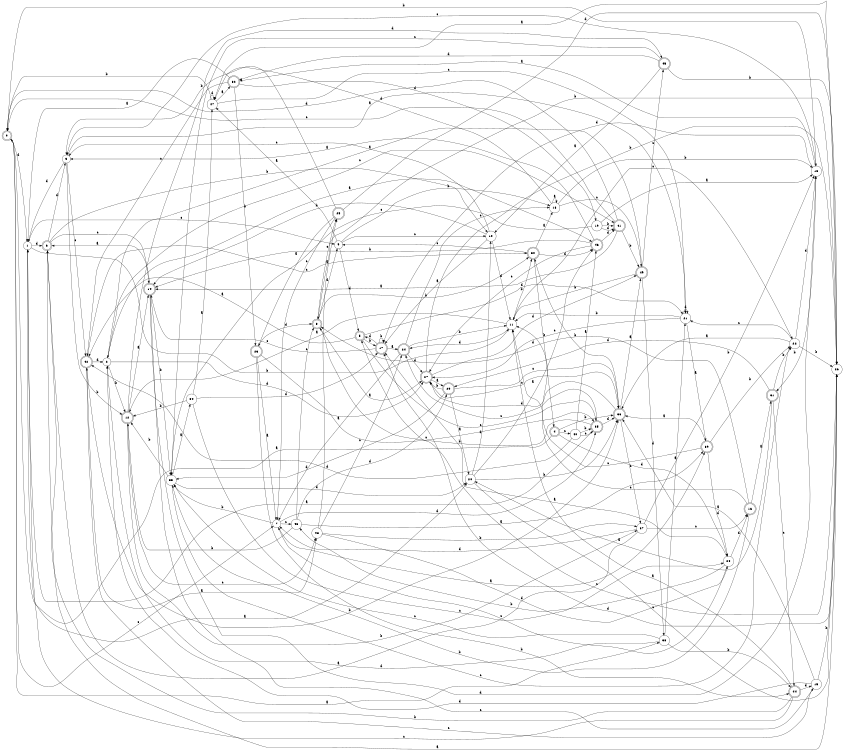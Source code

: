 digraph n40_10 {
__start0 [label="" shape="none"];

rankdir=LR;
size="8,5";

s0 [style="rounded,filled", color="black", fillcolor="white" shape="doublecircle", label="0"];
s1 [style="filled", color="black", fillcolor="white" shape="circle", label="1"];
s2 [style="filled", color="black", fillcolor="white" shape="circle", label="2"];
s3 [style="filled", color="black", fillcolor="white" shape="circle", label="3"];
s4 [style="rounded,filled", color="black", fillcolor="white" shape="doublecircle", label="4"];
s5 [style="rounded,filled", color="black", fillcolor="white" shape="doublecircle", label="5"];
s6 [style="rounded,filled", color="black", fillcolor="white" shape="doublecircle", label="6"];
s7 [style="filled", color="black", fillcolor="white" shape="circle", label="7"];
s8 [style="rounded,filled", color="black", fillcolor="white" shape="doublecircle", label="8"];
s9 [style="filled", color="black", fillcolor="white" shape="circle", label="9"];
s10 [style="filled", color="black", fillcolor="white" shape="circle", label="10"];
s11 [style="filled", color="black", fillcolor="white" shape="circle", label="11"];
s12 [style="rounded,filled", color="black", fillcolor="white" shape="doublecircle", label="12"];
s13 [style="filled", color="black", fillcolor="white" shape="circle", label="13"];
s14 [style="rounded,filled", color="black", fillcolor="white" shape="doublecircle", label="14"];
s15 [style="filled", color="black", fillcolor="white" shape="circle", label="15"];
s16 [style="rounded,filled", color="black", fillcolor="white" shape="doublecircle", label="16"];
s17 [style="rounded,filled", color="black", fillcolor="white" shape="doublecircle", label="17"];
s18 [style="filled", color="black", fillcolor="white" shape="circle", label="18"];
s19 [style="filled", color="black", fillcolor="white" shape="circle", label="19"];
s20 [style="filled", color="black", fillcolor="white" shape="circle", label="20"];
s21 [style="filled", color="black", fillcolor="white" shape="circle", label="21"];
s22 [style="filled", color="black", fillcolor="white" shape="circle", label="22"];
s23 [style="rounded,filled", color="black", fillcolor="white" shape="doublecircle", label="23"];
s24 [style="rounded,filled", color="black", fillcolor="white" shape="doublecircle", label="24"];
s25 [style="rounded,filled", color="black", fillcolor="white" shape="doublecircle", label="25"];
s26 [style="filled", color="black", fillcolor="white" shape="circle", label="26"];
s27 [style="rounded,filled", color="black", fillcolor="white" shape="doublecircle", label="27"];
s28 [style="filled", color="black", fillcolor="white" shape="circle", label="28"];
s29 [style="rounded,filled", color="black", fillcolor="white" shape="doublecircle", label="29"];
s30 [style="rounded,filled", color="black", fillcolor="white" shape="doublecircle", label="30"];
s31 [style="rounded,filled", color="black", fillcolor="white" shape="doublecircle", label="31"];
s32 [style="rounded,filled", color="black", fillcolor="white" shape="doublecircle", label="32"];
s33 [style="filled", color="black", fillcolor="white" shape="circle", label="33"];
s34 [style="filled", color="black", fillcolor="white" shape="circle", label="34"];
s35 [style="rounded,filled", color="black", fillcolor="white" shape="doublecircle", label="35"];
s36 [style="rounded,filled", color="black", fillcolor="white" shape="doublecircle", label="36"];
s37 [style="filled", color="black", fillcolor="white" shape="circle", label="37"];
s38 [style="filled", color="black", fillcolor="white" shape="circle", label="38"];
s39 [style="rounded,filled", color="black", fillcolor="white" shape="doublecircle", label="39"];
s40 [style="filled", color="black", fillcolor="white" shape="circle", label="40"];
s41 [style="rounded,filled", color="black", fillcolor="white" shape="doublecircle", label="41"];
s42 [style="rounded,filled", color="black", fillcolor="white" shape="doublecircle", label="42"];
s43 [style="filled", color="black", fillcolor="white" shape="circle", label="43"];
s44 [style="rounded,filled", color="black", fillcolor="white" shape="doublecircle", label="44"];
s45 [style="rounded,filled", color="black", fillcolor="white" shape="doublecircle", label="45"];
s46 [style="rounded,filled", color="black", fillcolor="white" shape="doublecircle", label="46"];
s47 [style="filled", color="black", fillcolor="white" shape="circle", label="47"];
s48 [style="filled", color="black", fillcolor="white" shape="circle", label="48"];
s49 [style="rounded,filled", color="black", fillcolor="white" shape="doublecircle", label="49"];
s0 -> s38 [label="a"];
s0 -> s13 [label="b"];
s0 -> s7 [label="c"];
s0 -> s1 [label="d"];
s1 -> s20 [label="a"];
s1 -> s11 [label="b"];
s1 -> s9 [label="c"];
s1 -> s6 [label="d"];
s2 -> s46 [label="a"];
s2 -> s12 [label="b"];
s2 -> s41 [label="c"];
s2 -> s27 [label="d"];
s3 -> s21 [label="a"];
s3 -> s12 [label="b"];
s3 -> s42 [label="c"];
s3 -> s1 [label="d"];
s4 -> s0 [label="a"];
s4 -> s36 [label="b"];
s4 -> s40 [label="c"];
s4 -> s28 [label="d"];
s5 -> s42 [label="a"];
s5 -> s17 [label="b"];
s5 -> s35 [label="c"];
s5 -> s21 [label="d"];
s6 -> s26 [label="a"];
s6 -> s10 [label="b"];
s6 -> s14 [label="c"];
s6 -> s3 [label="d"];
s7 -> s39 [label="a"];
s7 -> s33 [label="b"];
s7 -> s43 [label="c"];
s7 -> s35 [label="d"];
s8 -> s27 [label="a"];
s8 -> s30 [label="b"];
s8 -> s25 [label="c"];
s8 -> s9 [label="d"];
s9 -> s47 [label="a"];
s9 -> s18 [label="b"];
s9 -> s10 [label="c"];
s9 -> s5 [label="d"];
s10 -> s17 [label="a"];
s10 -> s14 [label="b"];
s10 -> s3 [label="c"];
s10 -> s11 [label="d"];
s11 -> s12 [label="a"];
s11 -> s30 [label="b"];
s11 -> s22 [label="c"];
s11 -> s24 [label="d"];
s12 -> s14 [label="a"];
s12 -> s37 [label="b"];
s12 -> s48 [label="c"];
s12 -> s45 [label="d"];
s13 -> s32 [label="a"];
s13 -> s31 [label="b"];
s13 -> s3 [label="c"];
s13 -> s17 [label="d"];
s14 -> s6 [label="a"];
s14 -> s33 [label="b"];
s14 -> s15 [label="c"];
s14 -> s13 [label="d"];
s15 -> s36 [label="a"];
s15 -> s26 [label="b"];
s15 -> s42 [label="c"];
s15 -> s2 [label="d"];
s16 -> s31 [label="a"];
s16 -> s33 [label="b"];
s16 -> s11 [label="c"];
s16 -> s8 [label="d"];
s17 -> s24 [label="a"];
s17 -> s17 [label="b"];
s17 -> s14 [label="c"];
s17 -> s5 [label="d"];
s18 -> s18 [label="a"];
s18 -> s13 [label="b"];
s18 -> s49 [label="c"];
s18 -> s47 [label="d"];
s19 -> s13 [label="a"];
s19 -> s41 [label="b"];
s19 -> s33 [label="c"];
s19 -> s41 [label="d"];
s20 -> s46 [label="a"];
s20 -> s36 [label="b"];
s20 -> s26 [label="c"];
s20 -> s10 [label="d"];
s21 -> s39 [label="a"];
s21 -> s11 [label="b"];
s21 -> s27 [label="c"];
s21 -> s21 [label="d"];
s22 -> s36 [label="a"];
s22 -> s26 [label="b"];
s22 -> s21 [label="c"];
s22 -> s13 [label="d"];
s23 -> s7 [label="a"];
s23 -> s44 [label="b"];
s23 -> s35 [label="c"];
s23 -> s8 [label="d"];
s24 -> s7 [label="a"];
s24 -> s11 [label="b"];
s24 -> s18 [label="c"];
s24 -> s27 [label="d"];
s25 -> s23 [label="a"];
s25 -> s3 [label="b"];
s25 -> s7 [label="c"];
s25 -> s26 [label="d"];
s26 -> s47 [label="a"];
s26 -> s8 [label="b"];
s26 -> s5 [label="c"];
s26 -> s17 [label="d"];
s27 -> s29 [label="a"];
s27 -> s26 [label="b"];
s27 -> s36 [label="c"];
s27 -> s49 [label="d"];
s28 -> s17 [label="a"];
s28 -> s43 [label="b"];
s28 -> s7 [label="c"];
s28 -> s16 [label="d"];
s29 -> s20 [label="a"];
s29 -> s27 [label="b"];
s29 -> s36 [label="c"];
s29 -> s33 [label="d"];
s30 -> s18 [label="a"];
s30 -> s4 [label="b"];
s30 -> s9 [label="c"];
s30 -> s46 [label="d"];
s31 -> s20 [label="a"];
s31 -> s22 [label="b"];
s31 -> s44 [label="c"];
s31 -> s29 [label="d"];
s32 -> s1 [label="a"];
s32 -> s23 [label="b"];
s32 -> s42 [label="c"];
s32 -> s19 [label="d"];
s33 -> s34 [label="a"];
s33 -> s12 [label="b"];
s33 -> s22 [label="c"];
s33 -> s20 [label="d"];
s34 -> s47 [label="a"];
s34 -> s12 [label="b"];
s34 -> s28 [label="c"];
s34 -> s17 [label="d"];
s35 -> s1 [label="a"];
s35 -> s8 [label="b"];
s35 -> s24 [label="c"];
s35 -> s36 [label="d"];
s36 -> s49 [label="a"];
s36 -> s30 [label="b"];
s36 -> s37 [label="c"];
s36 -> s27 [label="d"];
s37 -> s6 [label="a"];
s37 -> s13 [label="b"];
s37 -> s16 [label="c"];
s37 -> s7 [label="d"];
s38 -> s21 [label="a"];
s38 -> s44 [label="b"];
s38 -> s33 [label="c"];
s38 -> s2 [label="d"];
s39 -> s36 [label="a"];
s39 -> s22 [label="b"];
s39 -> s11 [label="c"];
s39 -> s28 [label="d"];
s40 -> s46 [label="a"];
s40 -> s35 [label="b"];
s40 -> s35 [label="c"];
s40 -> s42 [label="d"];
s41 -> s14 [label="a"];
s41 -> s49 [label="b"];
s41 -> s0 [label="c"];
s41 -> s0 [label="d"];
s42 -> s48 [label="a"];
s42 -> s36 [label="b"];
s42 -> s30 [label="c"];
s42 -> s2 [label="d"];
s43 -> s39 [label="a"];
s43 -> s12 [label="b"];
s43 -> s8 [label="c"];
s43 -> s29 [label="d"];
s44 -> s11 [label="a"];
s44 -> s6 [label="b"];
s44 -> s1 [label="c"];
s44 -> s15 [label="d"];
s45 -> s10 [label="a"];
s45 -> s26 [label="b"];
s45 -> s33 [label="c"];
s45 -> s32 [label="d"];
s46 -> s3 [label="a"];
s46 -> s14 [label="b"];
s46 -> s27 [label="c"];
s46 -> s41 [label="d"];
s47 -> s32 [label="a"];
s47 -> s0 [label="b"];
s47 -> s21 [label="c"];
s47 -> s47 [label="d"];
s48 -> s25 [label="a"];
s48 -> s37 [label="b"];
s48 -> s24 [label="c"];
s48 -> s28 [label="d"];
s49 -> s2 [label="a"];
s49 -> s11 [label="b"];
s49 -> s45 [label="c"];
s49 -> s38 [label="d"];

}